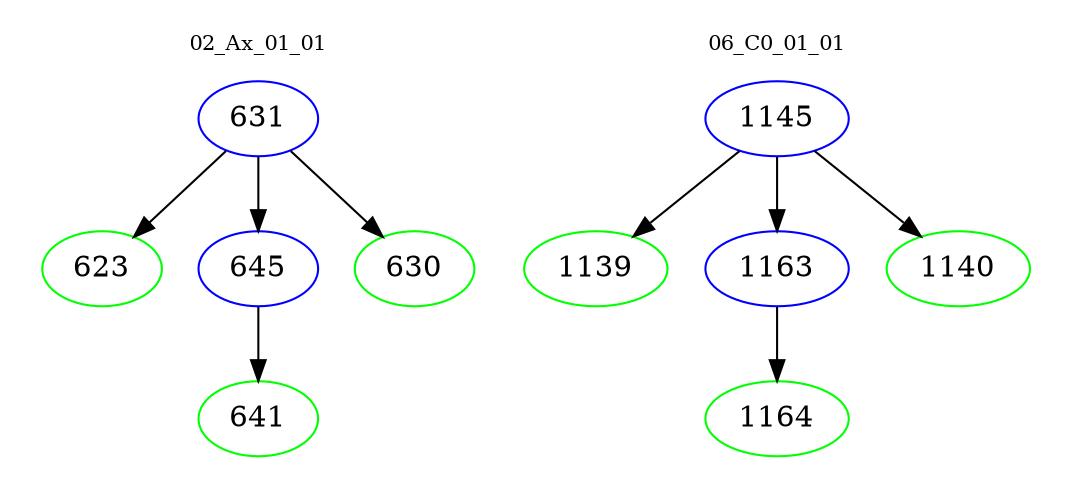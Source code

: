 digraph{
subgraph cluster_0 {
color = white
label = "02_Ax_01_01";
fontsize=10;
T0_631 [label="631", color="blue"]
T0_631 -> T0_623 [color="black"]
T0_623 [label="623", color="green"]
T0_631 -> T0_645 [color="black"]
T0_645 [label="645", color="blue"]
T0_645 -> T0_641 [color="black"]
T0_641 [label="641", color="green"]
T0_631 -> T0_630 [color="black"]
T0_630 [label="630", color="green"]
}
subgraph cluster_1 {
color = white
label = "06_C0_01_01";
fontsize=10;
T1_1145 [label="1145", color="blue"]
T1_1145 -> T1_1139 [color="black"]
T1_1139 [label="1139", color="green"]
T1_1145 -> T1_1163 [color="black"]
T1_1163 [label="1163", color="blue"]
T1_1163 -> T1_1164 [color="black"]
T1_1164 [label="1164", color="green"]
T1_1145 -> T1_1140 [color="black"]
T1_1140 [label="1140", color="green"]
}
}
